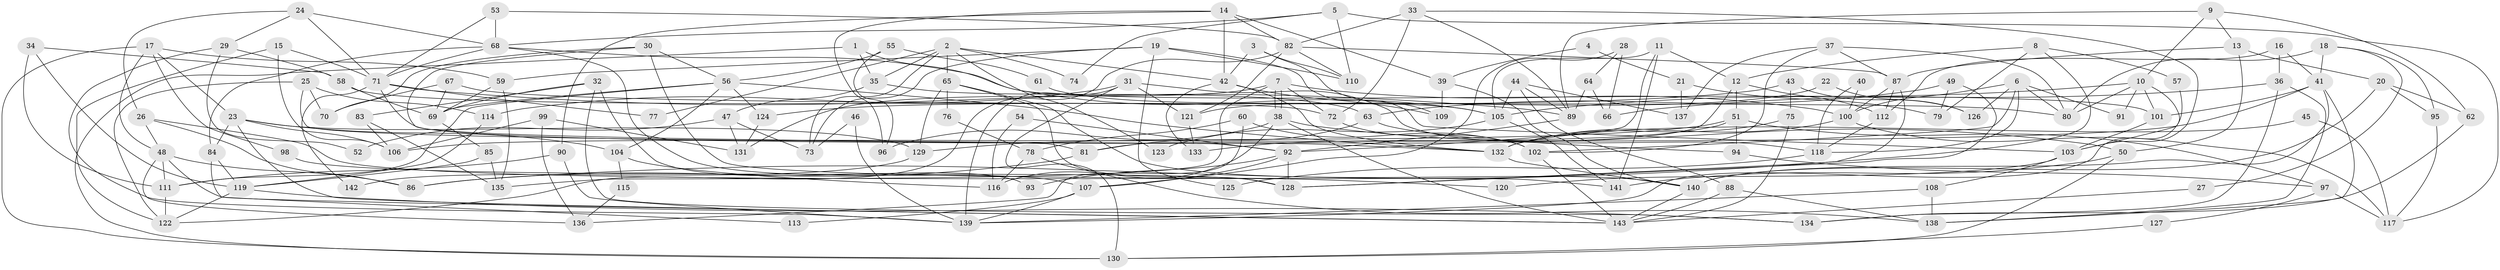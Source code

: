 // coarse degree distribution, {3: 0.19, 7: 0.11, 4: 0.18, 9: 0.05, 6: 0.16, 5: 0.11, 2: 0.14, 8: 0.04, 10: 0.01, 12: 0.01}
// Generated by graph-tools (version 1.1) at 2025/52/02/27/25 19:52:04]
// undirected, 143 vertices, 286 edges
graph export_dot {
graph [start="1"]
  node [color=gray90,style=filled];
  1;
  2;
  3;
  4;
  5;
  6;
  7;
  8;
  9;
  10;
  11;
  12;
  13;
  14;
  15;
  16;
  17;
  18;
  19;
  20;
  21;
  22;
  23;
  24;
  25;
  26;
  27;
  28;
  29;
  30;
  31;
  32;
  33;
  34;
  35;
  36;
  37;
  38;
  39;
  40;
  41;
  42;
  43;
  44;
  45;
  46;
  47;
  48;
  49;
  50;
  51;
  52;
  53;
  54;
  55;
  56;
  57;
  58;
  59;
  60;
  61;
  62;
  63;
  64;
  65;
  66;
  67;
  68;
  69;
  70;
  71;
  72;
  73;
  74;
  75;
  76;
  77;
  78;
  79;
  80;
  81;
  82;
  83;
  84;
  85;
  86;
  87;
  88;
  89;
  90;
  91;
  92;
  93;
  94;
  95;
  96;
  97;
  98;
  99;
  100;
  101;
  102;
  103;
  104;
  105;
  106;
  107;
  108;
  109;
  110;
  111;
  112;
  113;
  114;
  115;
  116;
  117;
  118;
  119;
  120;
  121;
  122;
  123;
  124;
  125;
  126;
  127;
  128;
  129;
  130;
  131;
  132;
  133;
  134;
  135;
  136;
  137;
  138;
  139;
  140;
  141;
  142;
  143;
  1 -- 105;
  1 -- 130;
  1 -- 35;
  2 -- 73;
  2 -- 42;
  2 -- 35;
  2 -- 65;
  2 -- 74;
  2 -- 77;
  2 -- 123;
  3 -- 109;
  3 -- 110;
  3 -- 42;
  4 -- 39;
  4 -- 21;
  5 -- 110;
  5 -- 117;
  5 -- 68;
  5 -- 74;
  6 -- 102;
  6 -- 100;
  6 -- 80;
  6 -- 91;
  6 -- 118;
  6 -- 126;
  7 -- 38;
  7 -- 38;
  7 -- 135;
  7 -- 72;
  7 -- 100;
  7 -- 131;
  8 -- 86;
  8 -- 12;
  8 -- 57;
  8 -- 79;
  9 -- 10;
  9 -- 13;
  9 -- 62;
  9 -- 89;
  10 -- 80;
  10 -- 101;
  10 -- 91;
  10 -- 105;
  10 -- 139;
  11 -- 105;
  11 -- 12;
  11 -- 92;
  11 -- 141;
  12 -- 51;
  12 -- 81;
  12 -- 112;
  13 -- 20;
  13 -- 87;
  13 -- 50;
  14 -- 82;
  14 -- 90;
  14 -- 39;
  14 -- 42;
  14 -- 96;
  15 -- 122;
  15 -- 71;
  15 -- 106;
  16 -- 112;
  16 -- 41;
  16 -- 36;
  17 -- 23;
  17 -- 130;
  17 -- 48;
  17 -- 59;
  17 -- 98;
  18 -- 41;
  18 -- 80;
  18 -- 27;
  18 -- 95;
  19 -- 103;
  19 -- 59;
  19 -- 73;
  19 -- 110;
  19 -- 125;
  20 -- 62;
  20 -- 140;
  20 -- 95;
  21 -- 79;
  21 -- 137;
  22 -- 126;
  22 -- 121;
  23 -- 106;
  23 -- 143;
  23 -- 84;
  23 -- 104;
  23 -- 129;
  24 -- 71;
  24 -- 29;
  24 -- 26;
  24 -- 68;
  25 -- 114;
  25 -- 81;
  25 -- 70;
  25 -- 122;
  26 -- 48;
  26 -- 86;
  26 -- 120;
  27 -- 143;
  28 -- 107;
  28 -- 64;
  28 -- 66;
  29 -- 58;
  29 -- 139;
  29 -- 52;
  30 -- 56;
  30 -- 92;
  30 -- 70;
  30 -- 141;
  31 -- 118;
  31 -- 139;
  31 -- 114;
  31 -- 121;
  31 -- 130;
  32 -- 69;
  32 -- 83;
  32 -- 93;
  32 -- 134;
  33 -- 89;
  33 -- 103;
  33 -- 72;
  33 -- 82;
  34 -- 119;
  34 -- 111;
  34 -- 58;
  35 -- 47;
  35 -- 63;
  36 -- 134;
  36 -- 66;
  36 -- 138;
  37 -- 80;
  37 -- 102;
  37 -- 87;
  37 -- 137;
  38 -- 50;
  38 -- 96;
  38 -- 116;
  38 -- 143;
  39 -- 140;
  39 -- 109;
  40 -- 100;
  40 -- 118;
  41 -- 138;
  41 -- 140;
  41 -- 101;
  41 -- 106;
  42 -- 109;
  42 -- 132;
  42 -- 133;
  43 -- 75;
  43 -- 124;
  43 -- 126;
  44 -- 105;
  44 -- 89;
  44 -- 88;
  44 -- 137;
  45 -- 132;
  45 -- 117;
  46 -- 73;
  46 -- 139;
  47 -- 131;
  47 -- 52;
  47 -- 73;
  48 -- 143;
  48 -- 86;
  48 -- 111;
  48 -- 136;
  49 -- 128;
  49 -- 63;
  49 -- 79;
  50 -- 141;
  50 -- 130;
  51 -- 129;
  51 -- 133;
  51 -- 94;
  51 -- 97;
  53 -- 68;
  53 -- 82;
  53 -- 71;
  54 -- 92;
  54 -- 116;
  55 -- 96;
  55 -- 56;
  55 -- 61;
  56 -- 111;
  56 -- 132;
  56 -- 69;
  56 -- 104;
  56 -- 124;
  57 -- 103;
  58 -- 72;
  58 -- 69;
  59 -- 69;
  59 -- 135;
  60 -- 102;
  60 -- 78;
  60 -- 136;
  61 -- 105;
  62 -- 134;
  63 -- 94;
  63 -- 81;
  64 -- 89;
  64 -- 66;
  65 -- 128;
  65 -- 76;
  65 -- 129;
  65 -- 140;
  67 -- 69;
  67 -- 70;
  67 -- 80;
  68 -- 71;
  68 -- 84;
  68 -- 101;
  68 -- 107;
  69 -- 85;
  71 -- 77;
  71 -- 89;
  71 -- 132;
  71 -- 142;
  72 -- 102;
  75 -- 132;
  75 -- 143;
  76 -- 78;
  78 -- 138;
  78 -- 116;
  81 -- 86;
  82 -- 87;
  82 -- 110;
  82 -- 121;
  82 -- 122;
  83 -- 106;
  83 -- 135;
  84 -- 113;
  84 -- 119;
  85 -- 119;
  85 -- 135;
  87 -- 100;
  87 -- 112;
  87 -- 128;
  88 -- 143;
  88 -- 138;
  89 -- 92;
  90 -- 111;
  90 -- 139;
  92 -- 93;
  92 -- 107;
  92 -- 128;
  94 -- 97;
  95 -- 117;
  97 -- 117;
  97 -- 127;
  98 -- 128;
  99 -- 136;
  99 -- 106;
  99 -- 131;
  100 -- 132;
  100 -- 117;
  101 -- 103;
  102 -- 143;
  103 -- 108;
  103 -- 120;
  104 -- 115;
  104 -- 116;
  105 -- 141;
  105 -- 123;
  107 -- 113;
  107 -- 139;
  108 -- 139;
  108 -- 138;
  111 -- 122;
  112 -- 118;
  114 -- 119;
  115 -- 136;
  118 -- 125;
  119 -- 122;
  119 -- 134;
  121 -- 133;
  124 -- 131;
  127 -- 130;
  129 -- 142;
  132 -- 140;
  140 -- 143;
}
